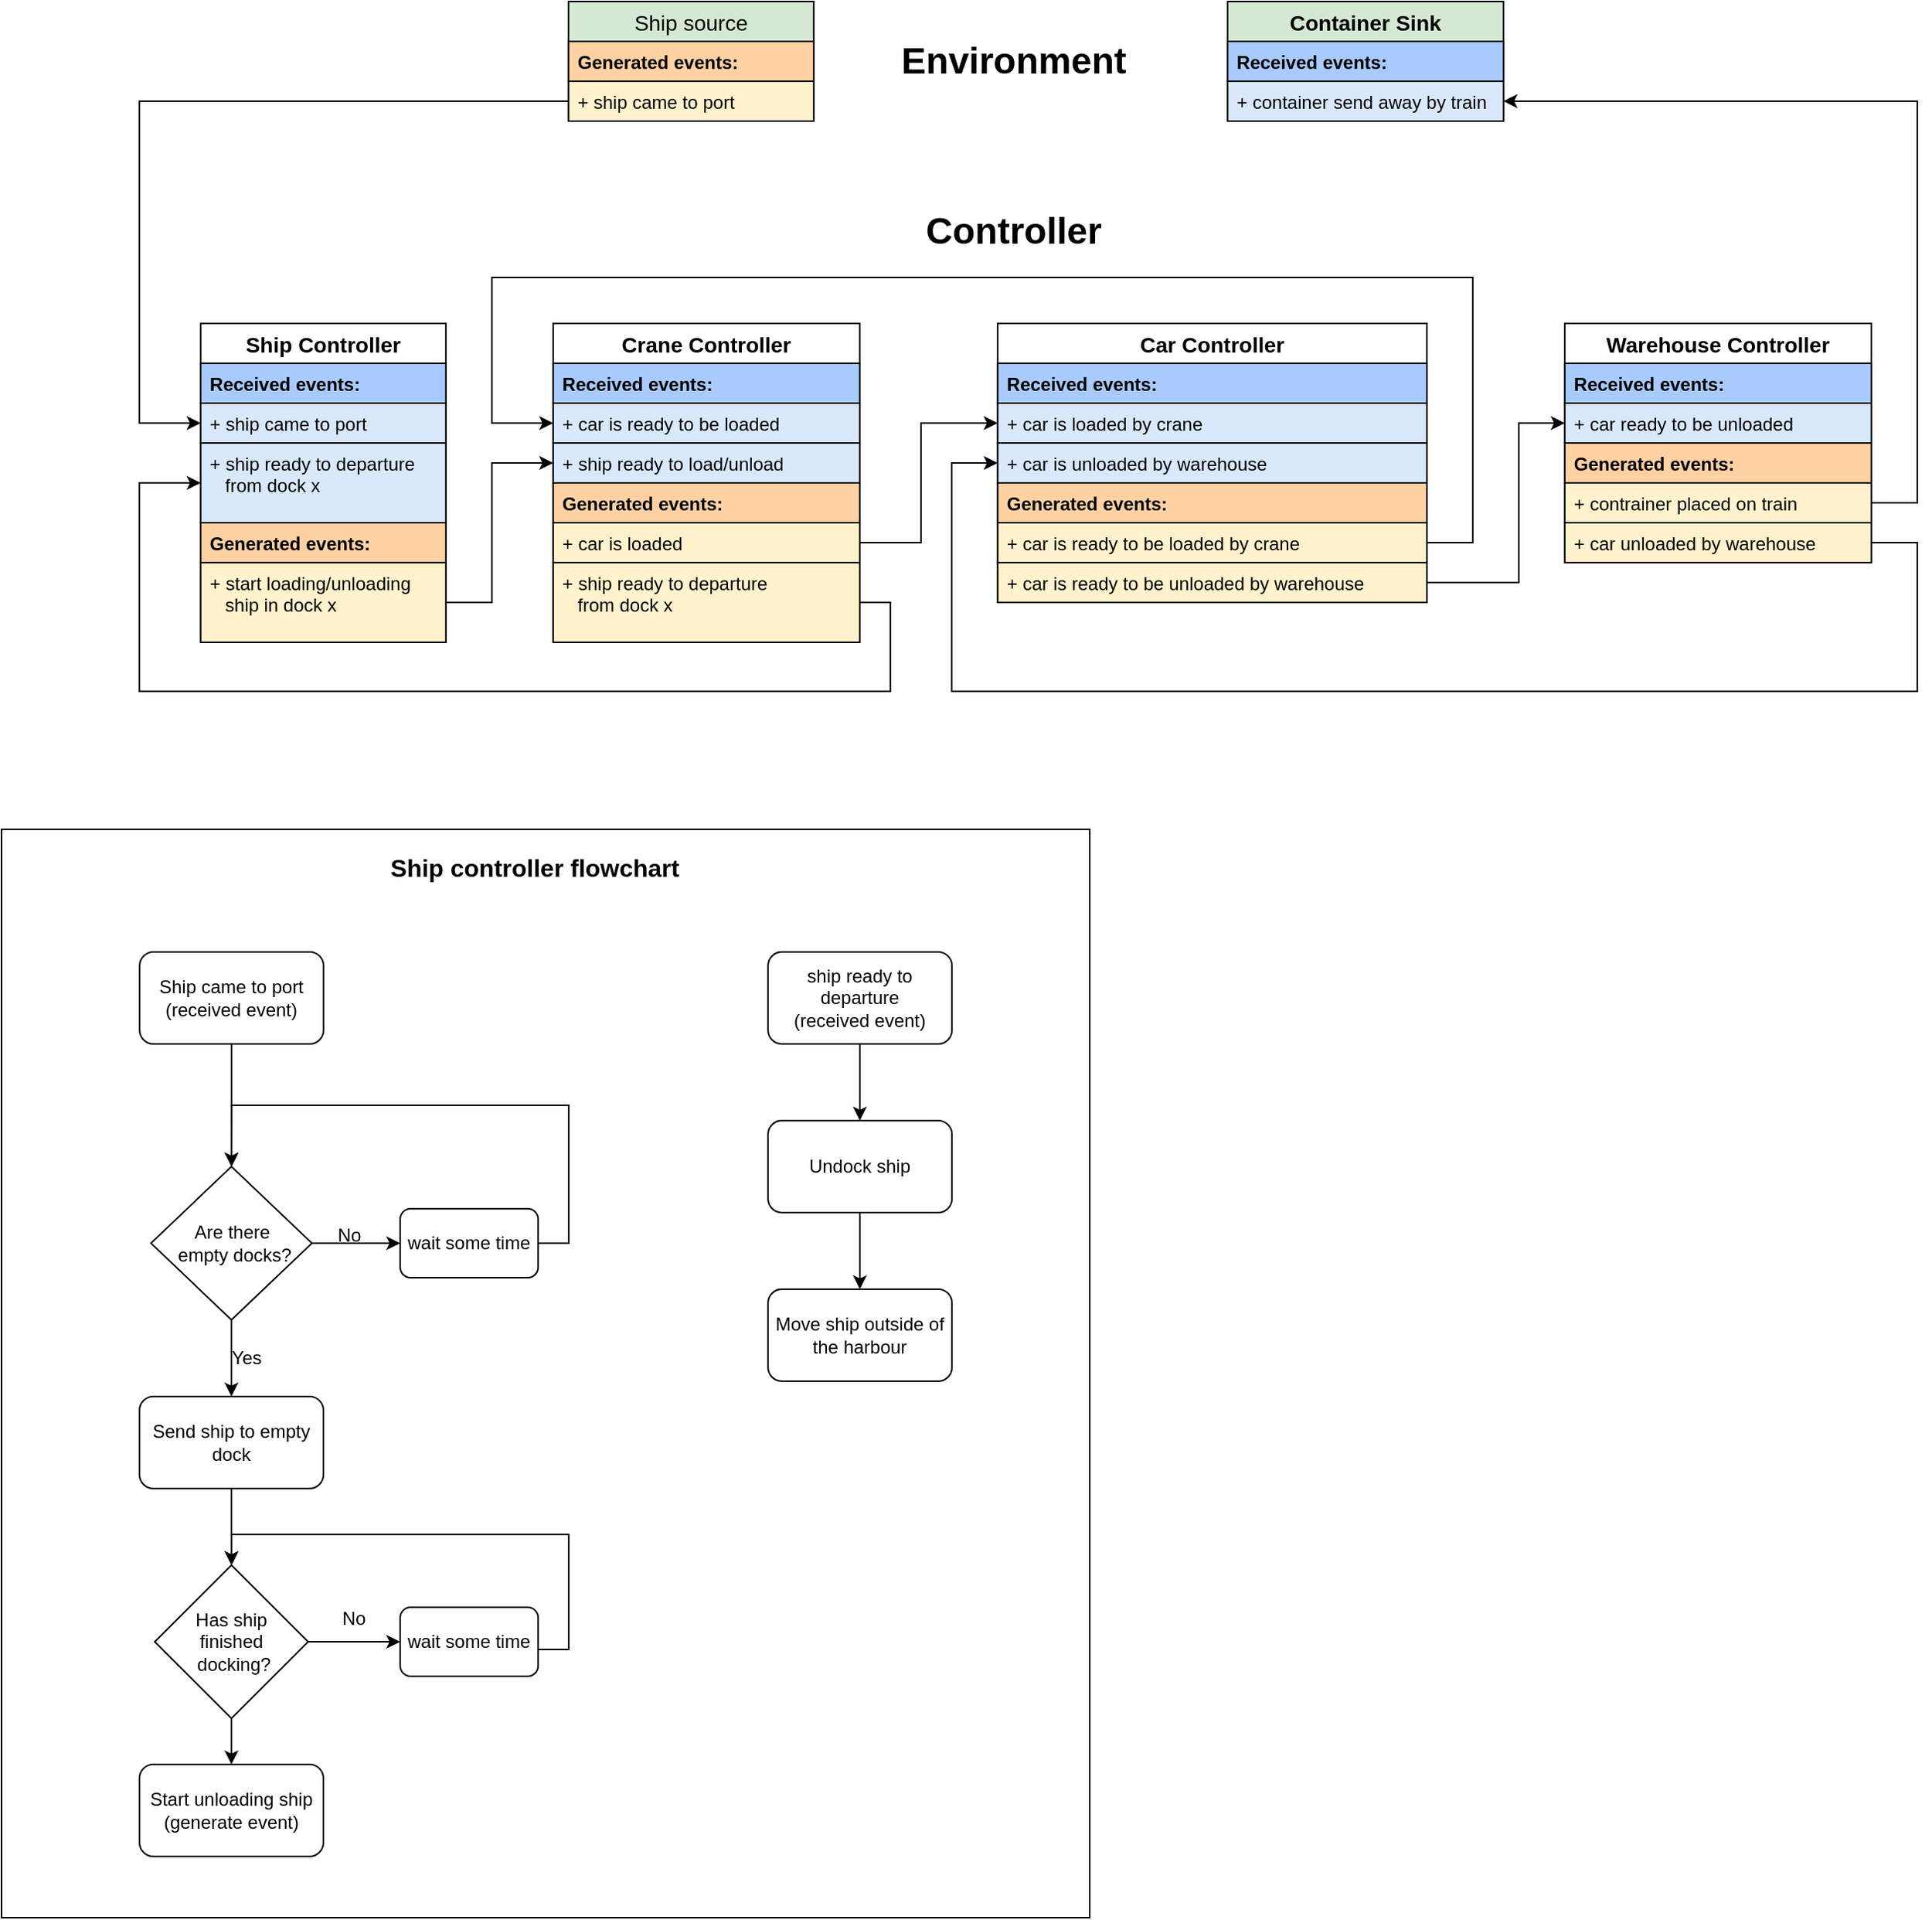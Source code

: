 <mxfile version="16.1.2" type="device" pages="3"><diagram id="0L0jh1a9rEEmlckZHjS9" name="Event signals"><mxGraphModel dx="1102" dy="865" grid="1" gridSize="10" guides="1" tooltips="1" connect="1" arrows="1" fold="1" page="1" pageScale="1" pageWidth="827" pageHeight="1169" math="0" shadow="0"><root><mxCell id="0"/><mxCell id="1" parent="0"/><mxCell id="Cb_uPX-rAHGO11qX08dp-21" value="Ship Controller" style="swimlane;fontStyle=1;childLayout=stackLayout;horizontal=1;startSize=26;fillColor=none;horizontalStack=0;resizeParent=1;resizeParentMax=0;resizeLast=0;collapsible=1;marginBottom=0;fontSize=14;" parent="1" vertex="1"><mxGeometry x="239.91" y="300" width="160" height="208" as="geometry"/></mxCell><mxCell id="Cb_uPX-rAHGO11qX08dp-22" value="Received events:" style="text;strokeColor=#000000;fillColor=#A9CAFC;align=left;verticalAlign=top;spacingLeft=4;spacingRight=4;overflow=hidden;rotatable=0;points=[[0,0.5],[1,0.5]];portConstraint=eastwest;fontStyle=1" parent="Cb_uPX-rAHGO11qX08dp-21" vertex="1"><mxGeometry y="26" width="160" height="26" as="geometry"/></mxCell><mxCell id="Cb_uPX-rAHGO11qX08dp-23" value="+ ship came to port" style="text;fillColor=#dae8fc;align=left;verticalAlign=top;spacingLeft=4;spacingRight=4;overflow=hidden;rotatable=0;points=[[0,0.5],[1,0.5]];portConstraint=eastwest;strokeColor=#000000;" parent="Cb_uPX-rAHGO11qX08dp-21" vertex="1"><mxGeometry y="52" width="160" height="26" as="geometry"/></mxCell><mxCell id="Cb_uPX-rAHGO11qX08dp-24" value="+ ship ready to departure&#10;   from dock x" style="text;fillColor=#dae8fc;align=left;verticalAlign=top;spacingLeft=4;spacingRight=4;overflow=hidden;rotatable=0;points=[[0,0.5],[1,0.5]];portConstraint=eastwest;strokeColor=#000000;" parent="Cb_uPX-rAHGO11qX08dp-21" vertex="1"><mxGeometry y="78" width="160" height="52" as="geometry"/></mxCell><mxCell id="Cb_uPX-rAHGO11qX08dp-25" value="Generated events:" style="text;fillColor=#FFD1A3;align=left;verticalAlign=top;spacingLeft=4;spacingRight=4;overflow=hidden;rotatable=0;points=[[0,0.5],[1,0.5]];portConstraint=eastwest;strokeColor=#000000;fontStyle=1" parent="Cb_uPX-rAHGO11qX08dp-21" vertex="1"><mxGeometry y="130" width="160" height="26" as="geometry"/></mxCell><mxCell id="Cb_uPX-rAHGO11qX08dp-26" value="+ start loading/unloading&#10;   ship in dock x" style="text;fillColor=#fff2cc;align=left;verticalAlign=top;spacingLeft=4;spacingRight=4;overflow=hidden;rotatable=0;points=[[0,0.5],[1,0.5]];portConstraint=eastwest;strokeColor=#000000;" parent="Cb_uPX-rAHGO11qX08dp-21" vertex="1"><mxGeometry y="156" width="160" height="52" as="geometry"/></mxCell><mxCell id="Cb_uPX-rAHGO11qX08dp-27" value="Crane Controller" style="swimlane;fontStyle=1;childLayout=stackLayout;horizontal=1;startSize=26;fillColor=none;horizontalStack=0;resizeParent=1;resizeParentMax=0;resizeLast=0;collapsible=1;marginBottom=0;fontSize=14;" parent="1" vertex="1"><mxGeometry x="469.91" y="300" width="200" height="208" as="geometry"/></mxCell><mxCell id="Cb_uPX-rAHGO11qX08dp-28" value="Received events:" style="text;fillColor=#A9CAFC;align=left;verticalAlign=top;spacingLeft=4;spacingRight=4;overflow=hidden;rotatable=0;points=[[0,0.5],[1,0.5]];portConstraint=eastwest;strokeColor=#000000;fontStyle=1" parent="Cb_uPX-rAHGO11qX08dp-27" vertex="1"><mxGeometry y="26" width="200" height="26" as="geometry"/></mxCell><mxCell id="Cb_uPX-rAHGO11qX08dp-29" value="+ car is ready to be loaded" style="text;fillColor=#dae8fc;align=left;verticalAlign=top;spacingLeft=4;spacingRight=4;overflow=hidden;rotatable=0;points=[[0,0.5],[1,0.5]];portConstraint=eastwest;strokeColor=#000000;" parent="Cb_uPX-rAHGO11qX08dp-27" vertex="1"><mxGeometry y="52" width="200" height="26" as="geometry"/></mxCell><mxCell id="Cb_uPX-rAHGO11qX08dp-30" value="+ ship ready to load/unload" style="text;fillColor=#dae8fc;align=left;verticalAlign=top;spacingLeft=4;spacingRight=4;overflow=hidden;rotatable=0;points=[[0,0.5],[1,0.5]];portConstraint=eastwest;strokeColor=#000000;" parent="Cb_uPX-rAHGO11qX08dp-27" vertex="1"><mxGeometry y="78" width="200" height="26" as="geometry"/></mxCell><mxCell id="Cb_uPX-rAHGO11qX08dp-31" value="Generated events:" style="text;fillColor=#FFD1A3;align=left;verticalAlign=top;spacingLeft=4;spacingRight=4;overflow=hidden;rotatable=0;points=[[0,0.5],[1,0.5]];portConstraint=eastwest;strokeColor=#000000;fontStyle=1" parent="Cb_uPX-rAHGO11qX08dp-27" vertex="1"><mxGeometry y="104" width="200" height="26" as="geometry"/></mxCell><mxCell id="Cb_uPX-rAHGO11qX08dp-32" value="+ car is loaded" style="text;strokeColor=#000000;fillColor=#fff2cc;align=left;verticalAlign=top;spacingLeft=4;spacingRight=4;overflow=hidden;rotatable=0;points=[[0,0.5],[1,0.5]];portConstraint=eastwest;" parent="Cb_uPX-rAHGO11qX08dp-27" vertex="1"><mxGeometry y="130" width="200" height="26" as="geometry"/></mxCell><mxCell id="Cb_uPX-rAHGO11qX08dp-33" value="+ ship ready to departure&#10;   from dock x" style="text;fillColor=#fff2cc;align=left;verticalAlign=top;spacingLeft=4;spacingRight=4;overflow=hidden;rotatable=0;points=[[0,0.5],[1,0.5]];portConstraint=eastwest;strokeColor=#000000;" parent="Cb_uPX-rAHGO11qX08dp-27" vertex="1"><mxGeometry y="156" width="200" height="52" as="geometry"/></mxCell><mxCell id="Cb_uPX-rAHGO11qX08dp-34" value="Car Controller" style="swimlane;fontStyle=1;childLayout=stackLayout;horizontal=1;startSize=26;fillColor=none;horizontalStack=0;resizeParent=1;resizeParentMax=0;resizeLast=0;collapsible=1;marginBottom=0;fontSize=14;" parent="1" vertex="1"><mxGeometry x="759.91" y="300" width="280" height="182" as="geometry"/></mxCell><mxCell id="Cb_uPX-rAHGO11qX08dp-35" value="Received events:" style="text;strokeColor=#000000;fillColor=#A9CAFC;align=left;verticalAlign=top;spacingLeft=4;spacingRight=4;overflow=hidden;rotatable=0;points=[[0,0.5],[1,0.5]];portConstraint=eastwest;fontStyle=1" parent="Cb_uPX-rAHGO11qX08dp-34" vertex="1"><mxGeometry y="26" width="280" height="26" as="geometry"/></mxCell><mxCell id="Cb_uPX-rAHGO11qX08dp-36" value="+ car is loaded by crane" style="text;fillColor=#dae8fc;align=left;verticalAlign=top;spacingLeft=4;spacingRight=4;overflow=hidden;rotatable=0;points=[[0,0.5],[1,0.5]];portConstraint=eastwest;strokeColor=#000000;" parent="Cb_uPX-rAHGO11qX08dp-34" vertex="1"><mxGeometry y="52" width="280" height="26" as="geometry"/></mxCell><mxCell id="Cb_uPX-rAHGO11qX08dp-37" value="+ car is unloaded by warehouse" style="text;fillColor=#dae8fc;align=left;verticalAlign=top;spacingLeft=4;spacingRight=4;overflow=hidden;rotatable=0;points=[[0,0.5],[1,0.5]];portConstraint=eastwest;strokeColor=#000000;" parent="Cb_uPX-rAHGO11qX08dp-34" vertex="1"><mxGeometry y="78" width="280" height="26" as="geometry"/></mxCell><mxCell id="Cb_uPX-rAHGO11qX08dp-38" value="Generated events:" style="text;fillColor=#FFD1A3;align=left;verticalAlign=top;spacingLeft=4;spacingRight=4;overflow=hidden;rotatable=0;points=[[0,0.5],[1,0.5]];portConstraint=eastwest;strokeColor=#000000;fontStyle=1" parent="Cb_uPX-rAHGO11qX08dp-34" vertex="1"><mxGeometry y="104" width="280" height="26" as="geometry"/></mxCell><mxCell id="Cb_uPX-rAHGO11qX08dp-39" value="+ car is ready to be loaded by crane" style="text;fillColor=#fff2cc;align=left;verticalAlign=top;spacingLeft=4;spacingRight=4;overflow=hidden;rotatable=0;points=[[0,0.5],[1,0.5]];portConstraint=eastwest;strokeColor=#000000;" parent="Cb_uPX-rAHGO11qX08dp-34" vertex="1"><mxGeometry y="130" width="280" height="26" as="geometry"/></mxCell><mxCell id="Cb_uPX-rAHGO11qX08dp-40" value="+ car is ready to be unloaded by warehouse" style="text;strokeColor=#000000;fillColor=#fff2cc;align=left;verticalAlign=top;spacingLeft=4;spacingRight=4;overflow=hidden;rotatable=0;points=[[0,0.5],[1,0.5]];portConstraint=eastwest;" parent="Cb_uPX-rAHGO11qX08dp-34" vertex="1"><mxGeometry y="156" width="280" height="26" as="geometry"/></mxCell><mxCell id="Cb_uPX-rAHGO11qX08dp-41" value="Warehouse Controller" style="swimlane;fontStyle=1;childLayout=stackLayout;horizontal=1;startSize=26;horizontalStack=0;resizeParent=1;resizeParentMax=0;resizeLast=0;collapsible=1;marginBottom=0;fontSize=14;" parent="1" vertex="1"><mxGeometry x="1129.91" y="300" width="200" height="156" as="geometry"/></mxCell><mxCell id="Cb_uPX-rAHGO11qX08dp-42" value="Received events:" style="text;fillColor=#A9CAFC;align=left;verticalAlign=top;spacingLeft=4;spacingRight=4;overflow=hidden;rotatable=0;points=[[0,0.5],[1,0.5]];portConstraint=eastwest;strokeColor=#000000;fontStyle=1" parent="Cb_uPX-rAHGO11qX08dp-41" vertex="1"><mxGeometry y="26" width="200" height="26" as="geometry"/></mxCell><mxCell id="Cb_uPX-rAHGO11qX08dp-43" value="+ car ready to be unloaded" style="text;fillColor=#dae8fc;align=left;verticalAlign=top;spacingLeft=4;spacingRight=4;overflow=hidden;rotatable=0;points=[[0,0.5],[1,0.5]];portConstraint=eastwest;strokeColor=#000000;" parent="Cb_uPX-rAHGO11qX08dp-41" vertex="1"><mxGeometry y="52" width="200" height="26" as="geometry"/></mxCell><mxCell id="Cb_uPX-rAHGO11qX08dp-44" value="Generated events:" style="text;fillColor=#FFD1A3;align=left;verticalAlign=top;spacingLeft=4;spacingRight=4;overflow=hidden;rotatable=0;points=[[0,0.5],[1,0.5]];portConstraint=eastwest;strokeColor=#000000;fontStyle=1" parent="Cb_uPX-rAHGO11qX08dp-41" vertex="1"><mxGeometry y="78" width="200" height="26" as="geometry"/></mxCell><mxCell id="Cb_uPX-rAHGO11qX08dp-45" value="+ contrainer placed on train" style="text;fillColor=#fff2cc;align=left;verticalAlign=top;spacingLeft=4;spacingRight=4;overflow=hidden;rotatable=0;points=[[0,0.5],[1,0.5]];portConstraint=eastwest;strokeColor=#000000;" parent="Cb_uPX-rAHGO11qX08dp-41" vertex="1"><mxGeometry y="104" width="200" height="26" as="geometry"/></mxCell><mxCell id="Cb_uPX-rAHGO11qX08dp-46" value="+ car unloaded by warehouse" style="text;fillColor=#fff2cc;align=left;verticalAlign=top;spacingLeft=4;spacingRight=4;overflow=hidden;rotatable=0;points=[[0,0.5],[1,0.5]];portConstraint=eastwest;strokeColor=#000000;" parent="Cb_uPX-rAHGO11qX08dp-41" vertex="1"><mxGeometry y="130" width="200" height="26" as="geometry"/></mxCell><mxCell id="Cb_uPX-rAHGO11qX08dp-47" value="Ship source" style="swimlane;fontStyle=0;childLayout=stackLayout;horizontal=1;startSize=26;horizontalStack=0;resizeParent=1;resizeParentMax=0;resizeLast=0;collapsible=1;marginBottom=0;align=center;fontSize=14;strokeColor=#000000;fillColor=#d5e8d4;" parent="1" vertex="1"><mxGeometry x="479.91" y="90" width="160" height="78" as="geometry"/></mxCell><mxCell id="Cb_uPX-rAHGO11qX08dp-48" value="Generated events:" style="text;fillColor=#FFD1A3;spacingLeft=4;spacingRight=4;overflow=hidden;rotatable=0;points=[[0,0.5],[1,0.5]];portConstraint=eastwest;fontSize=12;strokeColor=#000000;fontStyle=1" parent="Cb_uPX-rAHGO11qX08dp-47" vertex="1"><mxGeometry y="26" width="160" height="26" as="geometry"/></mxCell><mxCell id="Cb_uPX-rAHGO11qX08dp-49" value="+ ship came to port" style="text;fillColor=#fff2cc;spacingLeft=4;spacingRight=4;overflow=hidden;rotatable=0;points=[[0,0.5],[1,0.5]];portConstraint=eastwest;fontSize=12;strokeColor=#000000;" parent="Cb_uPX-rAHGO11qX08dp-47" vertex="1"><mxGeometry y="52" width="160" height="26" as="geometry"/></mxCell><mxCell id="Cb_uPX-rAHGO11qX08dp-50" value="Container Sink" style="swimlane;fontStyle=1;childLayout=stackLayout;horizontal=1;startSize=26;horizontalStack=0;resizeParent=1;resizeParentMax=0;resizeLast=0;collapsible=1;marginBottom=0;fillColor=#d5e8d4;strokeColor=#000000;fontSize=14;" parent="1" vertex="1"><mxGeometry x="909.91" y="90" width="180" height="78" as="geometry"/></mxCell><mxCell id="Cb_uPX-rAHGO11qX08dp-51" value="Received events:" style="text;fillColor=#A9CAFC;align=left;verticalAlign=top;spacingLeft=4;spacingRight=4;overflow=hidden;rotatable=0;points=[[0,0.5],[1,0.5]];portConstraint=eastwest;strokeColor=#000000;fontStyle=1" parent="Cb_uPX-rAHGO11qX08dp-50" vertex="1"><mxGeometry y="26" width="180" height="26" as="geometry"/></mxCell><mxCell id="Cb_uPX-rAHGO11qX08dp-52" value="+ container send away by train" style="text;fillColor=#dae8fc;align=left;verticalAlign=top;spacingLeft=4;spacingRight=4;overflow=hidden;rotatable=0;points=[[0,0.5],[1,0.5]];portConstraint=eastwest;strokeColor=#000000;" parent="Cb_uPX-rAHGO11qX08dp-50" vertex="1"><mxGeometry y="52" width="180" height="26" as="geometry"/></mxCell><mxCell id="Cb_uPX-rAHGO11qX08dp-53" value="" style="edgeStyle=segmentEdgeStyle;endArrow=classic;html=1;rounded=0;entryX=0;entryY=0.5;entryDx=0;entryDy=0;exitX=1;exitY=0.5;exitDx=0;exitDy=0;" parent="1" source="Cb_uPX-rAHGO11qX08dp-33" target="Cb_uPX-rAHGO11qX08dp-24" edge="1"><mxGeometry width="50" height="50" relative="1" as="geometry"><mxPoint x="579.91" y="520" as="sourcePoint"/><mxPoint x="689.91" y="470" as="targetPoint"/><Array as="points"><mxPoint x="689.91" y="482"/><mxPoint x="689.91" y="540"/><mxPoint x="199.91" y="540"/><mxPoint x="199.91" y="404"/></Array></mxGeometry></mxCell><mxCell id="Cb_uPX-rAHGO11qX08dp-54" value="" style="edgeStyle=segmentEdgeStyle;endArrow=classic;html=1;rounded=0;entryX=0;entryY=0.5;entryDx=0;entryDy=0;exitX=1;exitY=0.5;exitDx=0;exitDy=0;" parent="1" source="Cb_uPX-rAHGO11qX08dp-26" target="Cb_uPX-rAHGO11qX08dp-30" edge="1"><mxGeometry width="50" height="50" relative="1" as="geometry"><mxPoint x="279.91" y="590" as="sourcePoint"/><mxPoint x="329.91" y="540" as="targetPoint"/><Array as="points"><mxPoint x="429.91" y="482"/><mxPoint x="429.91" y="391"/></Array></mxGeometry></mxCell><mxCell id="Cb_uPX-rAHGO11qX08dp-55" value="" style="edgeStyle=segmentEdgeStyle;endArrow=classic;html=1;rounded=0;entryX=0;entryY=0.5;entryDx=0;entryDy=0;exitX=1;exitY=0.5;exitDx=0;exitDy=0;" parent="1" source="Cb_uPX-rAHGO11qX08dp-32" target="Cb_uPX-rAHGO11qX08dp-36" edge="1"><mxGeometry width="50" height="50" relative="1" as="geometry"><mxPoint x="699.91" y="672" as="sourcePoint"/><mxPoint x="579.91" y="620" as="targetPoint"/><Array as="points"><mxPoint x="709.91" y="443"/><mxPoint x="709.91" y="365"/></Array></mxGeometry></mxCell><mxCell id="Cb_uPX-rAHGO11qX08dp-56" value="" style="edgeStyle=segmentEdgeStyle;endArrow=classic;html=1;rounded=0;entryX=0;entryY=0.5;entryDx=0;entryDy=0;exitX=1;exitY=0.5;exitDx=0;exitDy=0;" parent="1" source="Cb_uPX-rAHGO11qX08dp-46" target="Cb_uPX-rAHGO11qX08dp-37" edge="1"><mxGeometry width="50" height="50" relative="1" as="geometry"><mxPoint x="1329.91" y="572" as="sourcePoint"/><mxPoint x="1209.91" y="520" as="targetPoint"/><Array as="points"><mxPoint x="1359.91" y="443"/><mxPoint x="1359.91" y="540"/><mxPoint x="729.91" y="540"/><mxPoint x="729.91" y="391"/></Array></mxGeometry></mxCell><mxCell id="Cb_uPX-rAHGO11qX08dp-57" value="" style="edgeStyle=segmentEdgeStyle;endArrow=classic;html=1;rounded=0;entryX=0;entryY=0.5;entryDx=0;entryDy=0;exitX=1;exitY=0.5;exitDx=0;exitDy=0;" parent="1" source="Cb_uPX-rAHGO11qX08dp-39" target="Cb_uPX-rAHGO11qX08dp-29" edge="1"><mxGeometry width="50" height="50" relative="1" as="geometry"><mxPoint x="979.91" y="242" as="sourcePoint"/><mxPoint x="859.91" y="190" as="targetPoint"/><Array as="points"><mxPoint x="1069.91" y="443"/><mxPoint x="1069.91" y="270"/><mxPoint x="429.91" y="270"/><mxPoint x="429.91" y="365"/></Array></mxGeometry></mxCell><mxCell id="Cb_uPX-rAHGO11qX08dp-58" value="" style="edgeStyle=segmentEdgeStyle;endArrow=classic;html=1;rounded=0;entryX=0;entryY=0.5;entryDx=0;entryDy=0;exitX=1;exitY=0.5;exitDx=0;exitDy=0;" parent="1" source="Cb_uPX-rAHGO11qX08dp-40" target="Cb_uPX-rAHGO11qX08dp-43" edge="1"><mxGeometry width="50" height="50" relative="1" as="geometry"><mxPoint x="1099.91" y="652" as="sourcePoint"/><mxPoint x="979.91" y="600" as="targetPoint"/><Array as="points"><mxPoint x="1099.91" y="469"/><mxPoint x="1099.91" y="365"/></Array></mxGeometry></mxCell><mxCell id="Cb_uPX-rAHGO11qX08dp-59" value="" style="edgeStyle=segmentEdgeStyle;endArrow=classic;html=1;rounded=0;entryX=0;entryY=0.5;entryDx=0;entryDy=0;exitX=0;exitY=0.5;exitDx=0;exitDy=0;" parent="1" source="Cb_uPX-rAHGO11qX08dp-49" target="Cb_uPX-rAHGO11qX08dp-23" edge="1"><mxGeometry width="50" height="50" relative="1" as="geometry"><mxPoint x="409.91" y="212" as="sourcePoint"/><mxPoint x="289.91" y="160" as="targetPoint"/><Array as="points"><mxPoint x="199.91" y="155"/><mxPoint x="199.91" y="365"/></Array></mxGeometry></mxCell><mxCell id="Cb_uPX-rAHGO11qX08dp-60" value="" style="edgeStyle=segmentEdgeStyle;endArrow=classic;html=1;rounded=0;entryX=1;entryY=0.5;entryDx=0;entryDy=0;exitX=1;exitY=0.5;exitDx=0;exitDy=0;" parent="1" source="Cb_uPX-rAHGO11qX08dp-45" target="Cb_uPX-rAHGO11qX08dp-52" edge="1"><mxGeometry width="50" height="50" relative="1" as="geometry"><mxPoint x="1359.91" y="420" as="sourcePoint"/><mxPoint x="1149.91" y="170" as="targetPoint"/><Array as="points"><mxPoint x="1359.91" y="417"/><mxPoint x="1359.91" y="155"/></Array></mxGeometry></mxCell><mxCell id="Cb_uPX-rAHGO11qX08dp-61" value="Environment" style="text;strokeColor=none;fillColor=none;html=1;fontSize=24;fontStyle=1;verticalAlign=middle;align=center;rounded=0;glass=0;" parent="1" vertex="1"><mxGeometry x="719.91" y="109" width="100" height="40" as="geometry"/></mxCell><mxCell id="Cb_uPX-rAHGO11qX08dp-62" value="Controller" style="text;strokeColor=none;fillColor=none;html=1;fontSize=24;fontStyle=1;verticalAlign=middle;align=center;rounded=0;glass=0;" parent="1" vertex="1"><mxGeometry x="719.91" y="220" width="100" height="40" as="geometry"/></mxCell><mxCell id="ApdtnF0-T9p9S6yhgES2-5" value="" style="edgeStyle=orthogonalEdgeStyle;rounded=0;orthogonalLoop=1;jettySize=auto;html=1;" parent="1" source="ApdtnF0-T9p9S6yhgES2-1" edge="1"><mxGeometry relative="1" as="geometry"><mxPoint x="260.1" y="850" as="targetPoint"/></mxGeometry></mxCell><mxCell id="ApdtnF0-T9p9S6yhgES2-1" value="Ship came to port&lt;br&gt;(received event)" style="rounded=1;whiteSpace=wrap;html=1;" parent="1" vertex="1"><mxGeometry x="200.1" y="710" width="120" height="60" as="geometry"/></mxCell><mxCell id="ApdtnF0-T9p9S6yhgES2-17" value="" style="edgeStyle=elbowEdgeStyle;rounded=0;orthogonalLoop=1;jettySize=auto;html=1;" parent="1" source="ApdtnF0-T9p9S6yhgES2-6" target="ApdtnF0-T9p9S6yhgES2-16" edge="1"><mxGeometry relative="1" as="geometry"/></mxCell><mxCell id="ApdtnF0-T9p9S6yhgES2-6" value="Are there&lt;br&gt;&amp;nbsp;empty docks?" style="rhombus;whiteSpace=wrap;html=1;" parent="1" vertex="1"><mxGeometry x="207.5" y="850" width="105" height="100" as="geometry"/></mxCell><mxCell id="ApdtnF0-T9p9S6yhgES2-7" value="" style="endArrow=classic;html=1;rounded=0;exitX=1;exitY=0.5;exitDx=0;exitDy=0;entryX=0;entryY=0.5;entryDx=0;entryDy=0;" parent="1" source="ApdtnF0-T9p9S6yhgES2-6" target="ApdtnF0-T9p9S6yhgES2-10" edge="1"><mxGeometry width="50" height="50" relative="1" as="geometry"><mxPoint x="320.1" y="930" as="sourcePoint"/><mxPoint x="370.1" y="905" as="targetPoint"/></mxGeometry></mxCell><mxCell id="ApdtnF0-T9p9S6yhgES2-9" value="No" style="text;html=1;strokeColor=none;fillColor=none;align=center;verticalAlign=middle;whiteSpace=wrap;rounded=0;" parent="1" vertex="1"><mxGeometry x="327.1" y="880" width="20" height="30" as="geometry"/></mxCell><mxCell id="ApdtnF0-T9p9S6yhgES2-10" value="wait some time" style="rounded=1;whiteSpace=wrap;html=1;" parent="1" vertex="1"><mxGeometry x="370.1" y="877.5" width="90" height="45" as="geometry"/></mxCell><mxCell id="ApdtnF0-T9p9S6yhgES2-15" value="" style="endArrow=classic;html=1;rounded=0;exitX=1;exitY=0.5;exitDx=0;exitDy=0;entryX=0.5;entryY=0;entryDx=0;entryDy=0;" parent="1" source="ApdtnF0-T9p9S6yhgES2-10" target="ApdtnF0-T9p9S6yhgES2-6" edge="1"><mxGeometry width="50" height="50" relative="1" as="geometry"><mxPoint x="270.1" y="960" as="sourcePoint"/><mxPoint x="270.1" y="810" as="targetPoint"/><Array as="points"><mxPoint x="480.1" y="900"/><mxPoint x="480.1" y="810"/><mxPoint x="260.1" y="810"/></Array></mxGeometry></mxCell><mxCell id="ApdtnF0-T9p9S6yhgES2-20" value="" style="edgeStyle=elbowEdgeStyle;rounded=0;orthogonalLoop=1;jettySize=auto;html=1;" parent="1" source="ApdtnF0-T9p9S6yhgES2-16" target="ApdtnF0-T9p9S6yhgES2-19" edge="1"><mxGeometry relative="1" as="geometry"/></mxCell><mxCell id="ApdtnF0-T9p9S6yhgES2-16" value="Send ship to empty dock" style="rounded=1;whiteSpace=wrap;html=1;" parent="1" vertex="1"><mxGeometry x="200.01" y="1000" width="120" height="60" as="geometry"/></mxCell><mxCell id="ApdtnF0-T9p9S6yhgES2-18" value="Yes" style="text;html=1;strokeColor=none;fillColor=none;align=center;verticalAlign=middle;whiteSpace=wrap;rounded=0;" parent="1" vertex="1"><mxGeometry x="260.1" y="960" width="20" height="30" as="geometry"/></mxCell><mxCell id="ApdtnF0-T9p9S6yhgES2-22" value="" style="edgeStyle=elbowEdgeStyle;rounded=0;orthogonalLoop=1;jettySize=auto;html=1;" parent="1" source="ApdtnF0-T9p9S6yhgES2-19" edge="1"><mxGeometry relative="1" as="geometry"><mxPoint x="370.1" y="1160" as="targetPoint"/></mxGeometry></mxCell><mxCell id="ApdtnF0-T9p9S6yhgES2-28" value="" style="edgeStyle=elbowEdgeStyle;rounded=0;orthogonalLoop=1;jettySize=auto;html=1;" parent="1" source="ApdtnF0-T9p9S6yhgES2-19" target="ApdtnF0-T9p9S6yhgES2-27" edge="1"><mxGeometry relative="1" as="geometry"/></mxCell><mxCell id="ApdtnF0-T9p9S6yhgES2-19" value="Has ship &lt;br&gt;finished&lt;br&gt;&amp;nbsp;docking?" style="rhombus;whiteSpace=wrap;html=1;" parent="1" vertex="1"><mxGeometry x="209.96" y="1110" width="100.09" height="100" as="geometry"/></mxCell><mxCell id="ApdtnF0-T9p9S6yhgES2-23" value="wait some time" style="rounded=1;whiteSpace=wrap;html=1;" parent="1" vertex="1"><mxGeometry x="370.1" y="1137.5" width="90" height="45" as="geometry"/></mxCell><mxCell id="ApdtnF0-T9p9S6yhgES2-24" value="" style="endArrow=classic;html=1;rounded=0;exitX=1;exitY=0.5;exitDx=0;exitDy=0;entryX=0.5;entryY=0;entryDx=0;entryDy=0;" parent="1" edge="1"><mxGeometry width="50" height="50" relative="1" as="geometry"><mxPoint x="460.1" y="1165" as="sourcePoint"/><mxPoint x="260.1" y="1110" as="targetPoint"/><Array as="points"><mxPoint x="480.1" y="1165"/><mxPoint x="480.1" y="1090"/><mxPoint x="260.1" y="1090"/></Array></mxGeometry></mxCell><mxCell id="ApdtnF0-T9p9S6yhgES2-25" value="No" style="text;html=1;strokeColor=none;fillColor=none;align=center;verticalAlign=middle;whiteSpace=wrap;rounded=0;" parent="1" vertex="1"><mxGeometry x="330.1" y="1130" width="20" height="30" as="geometry"/></mxCell><mxCell id="ApdtnF0-T9p9S6yhgES2-27" value="Start unloading ship&lt;br&gt;(generate event)" style="rounded=1;whiteSpace=wrap;html=1;" parent="1" vertex="1"><mxGeometry x="200.005" y="1240" width="120" height="60" as="geometry"/></mxCell><mxCell id="ApdtnF0-T9p9S6yhgES2-31" value="" style="edgeStyle=elbowEdgeStyle;rounded=0;orthogonalLoop=1;jettySize=auto;html=1;" parent="1" source="ApdtnF0-T9p9S6yhgES2-29" target="ApdtnF0-T9p9S6yhgES2-30" edge="1"><mxGeometry relative="1" as="geometry"/></mxCell><mxCell id="ApdtnF0-T9p9S6yhgES2-29" value="ship ready to departure&lt;br&gt;(received event)" style="rounded=1;whiteSpace=wrap;html=1;" parent="1" vertex="1"><mxGeometry x="610.1" y="710" width="120" height="60" as="geometry"/></mxCell><mxCell id="ApdtnF0-T9p9S6yhgES2-33" value="" style="edgeStyle=elbowEdgeStyle;rounded=0;orthogonalLoop=1;jettySize=auto;html=1;" parent="1" source="ApdtnF0-T9p9S6yhgES2-30" target="ApdtnF0-T9p9S6yhgES2-32" edge="1"><mxGeometry relative="1" as="geometry"/></mxCell><mxCell id="ApdtnF0-T9p9S6yhgES2-30" value="Undock ship" style="whiteSpace=wrap;html=1;rounded=1;" parent="1" vertex="1"><mxGeometry x="610.1" y="820" width="120" height="60" as="geometry"/></mxCell><mxCell id="ApdtnF0-T9p9S6yhgES2-32" value="Move ship outside of the harbour" style="whiteSpace=wrap;html=1;rounded=1;" parent="1" vertex="1"><mxGeometry x="610.1" y="930" width="120" height="60" as="geometry"/></mxCell><mxCell id="HfGm_sTeNS1uPd0_OQy3-1" value="" style="rounded=0;whiteSpace=wrap;html=1;fillColor=none;" vertex="1" parent="1"><mxGeometry x="110" y="630" width="710" height="710" as="geometry"/></mxCell><mxCell id="HfGm_sTeNS1uPd0_OQy3-2" value="&lt;font style=&quot;font-size: 16px&quot;&gt;&lt;b&gt;Ship controller flowchart&lt;/b&gt;&lt;/font&gt;" style="text;html=1;strokeColor=none;fillColor=none;align=center;verticalAlign=middle;whiteSpace=wrap;rounded=0;" vertex="1" parent="1"><mxGeometry x="312.5" y="640" width="290" height="30" as="geometry"/></mxCell></root></mxGraphModel></diagram><diagram id="JZVH1_r9Dcyo48vRXp-g" name="Warehouse controller - cart ready signal"><mxGraphModel dx="868" dy="468" grid="1" gridSize="10" guides="1" tooltips="1" connect="1" arrows="1" fold="1" page="1" pageScale="1" pageWidth="827" pageHeight="1169" math="0" shadow="0">&#xa;      <root>&#xa;        <mxCell id="3QI1EaFSiI7RvL4xLkX7-0"/>&#xa;        <mxCell id="3QI1EaFSiI7RvL4xLkX7-1" parent="3QI1EaFSiI7RvL4xLkX7-0"/>&#xa;        <mxCell id="eZihaTf9vHX26AUCwYGP-0" value="" style="rounded=0;html=1;jettySize=auto;orthogonalLoop=1;fontSize=11;endArrow=block;endFill=0;endSize=8;strokeWidth=1;shadow=0;labelBackgroundColor=none;edgeStyle=orthogonalEdgeStyle;" edge="1" parent="3QI1EaFSiI7RvL4xLkX7-1" source="eZihaTf9vHX26AUCwYGP-1" target="eZihaTf9vHX26AUCwYGP-4">&#xa;          <mxGeometry relative="1" as="geometry"/>&#xa;        </mxCell>&#xa;        <mxCell id="eZihaTf9vHX26AUCwYGP-1" value="Cart came to the warehouse (recieve event)" style="rounded=1;whiteSpace=wrap;html=1;fontSize=12;glass=0;strokeWidth=1;shadow=0;" vertex="1" parent="3QI1EaFSiI7RvL4xLkX7-1">&#xa;          <mxGeometry x="160" y="80" width="120" height="40" as="geometry"/>&#xa;        </mxCell>&#xa;        <mxCell id="eZihaTf9vHX26AUCwYGP-2" value="Yes" style="rounded=0;html=1;jettySize=auto;orthogonalLoop=1;fontSize=11;endArrow=block;endFill=0;endSize=8;strokeWidth=1;shadow=0;labelBackgroundColor=none;edgeStyle=orthogonalEdgeStyle;" edge="1" parent="3QI1EaFSiI7RvL4xLkX7-1" source="eZihaTf9vHX26AUCwYGP-4">&#xa;          <mxGeometry y="20" relative="1" as="geometry">&#xa;            <mxPoint as="offset"/>&#xa;            <mxPoint x="220" y="290" as="targetPoint"/>&#xa;          </mxGeometry>&#xa;        </mxCell>&#xa;        <mxCell id="eZihaTf9vHX26AUCwYGP-3" value="No" style="edgeStyle=orthogonalEdgeStyle;rounded=0;html=1;jettySize=auto;orthogonalLoop=1;fontSize=11;endArrow=block;endFill=0;endSize=8;strokeWidth=1;shadow=0;labelBackgroundColor=none;" edge="1" parent="3QI1EaFSiI7RvL4xLkX7-1" source="eZihaTf9vHX26AUCwYGP-4" target="eZihaTf9vHX26AUCwYGP-5">&#xa;          <mxGeometry y="10" relative="1" as="geometry">&#xa;            <mxPoint as="offset"/>&#xa;          </mxGeometry>&#xa;        </mxCell>&#xa;        <mxCell id="eZihaTf9vHX26AUCwYGP-4" value="Is the cart full?" style="rhombus;whiteSpace=wrap;html=1;shadow=0;fontFamily=Helvetica;fontSize=12;align=center;strokeWidth=1;spacing=6;spacingTop=-4;" vertex="1" parent="3QI1EaFSiI7RvL4xLkX7-1">&#xa;          <mxGeometry x="170" y="170" width="100" height="80" as="geometry"/>&#xa;        </mxCell>&#xa;        <mxCell id="eZihaTf9vHX26AUCwYGP-5" value="Release cart (create event )" style="rounded=1;whiteSpace=wrap;html=1;fontSize=12;glass=0;strokeWidth=1;shadow=0;" vertex="1" parent="3QI1EaFSiI7RvL4xLkX7-1">&#xa;          <mxGeometry x="320" y="190" width="120" height="40" as="geometry"/>&#xa;        </mxCell>&#xa;        <mxCell id="eZihaTf9vHX26AUCwYGP-6" value="&lt;div&gt;Take one of the boxes&lt;/div&gt;" style="rounded=1;whiteSpace=wrap;html=1;fontSize=12;glass=0;strokeWidth=1;shadow=0;" vertex="1" parent="3QI1EaFSiI7RvL4xLkX7-1">&#xa;          <mxGeometry x="160" y="290" width="120" height="40" as="geometry"/>&#xa;        </mxCell>&#xa;        <mxCell id="eZihaTf9vHX26AUCwYGP-7" value="" style="rounded=0;html=1;jettySize=auto;orthogonalLoop=1;fontSize=11;endArrow=block;endFill=0;endSize=8;strokeWidth=1;shadow=0;labelBackgroundColor=none;edgeStyle=orthogonalEdgeStyle;exitX=0.5;exitY=1;exitDx=0;exitDy=0;entryX=0.5;entryY=0;entryDx=0;entryDy=0;" edge="1" parent="3QI1EaFSiI7RvL4xLkX7-1" source="eZihaTf9vHX26AUCwYGP-6">&#xa;          <mxGeometry relative="1" as="geometry">&#xa;            <mxPoint x="320" y="400" as="sourcePoint"/>&#xa;            <mxPoint x="220" y="370" as="targetPoint"/>&#xa;          </mxGeometry>&#xa;        </mxCell>&#xa;        <mxCell id="eZihaTf9vHX26AUCwYGP-8" value="No" style="rounded=0;html=1;jettySize=auto;orthogonalLoop=1;fontSize=11;endArrow=block;endFill=0;endSize=8;strokeWidth=1;shadow=0;labelBackgroundColor=none;edgeStyle=orthogonalEdgeStyle;" edge="1" parent="3QI1EaFSiI7RvL4xLkX7-1" source="eZihaTf9vHX26AUCwYGP-10">&#xa;          <mxGeometry y="20" relative="1" as="geometry">&#xa;            <mxPoint as="offset"/>&#xa;            <mxPoint x="220" y="490" as="targetPoint"/>&#xa;          </mxGeometry>&#xa;        </mxCell>&#xa;        <mxCell id="eZihaTf9vHX26AUCwYGP-9" value="Yes" style="edgeStyle=orthogonalEdgeStyle;rounded=0;html=1;jettySize=auto;orthogonalLoop=1;fontSize=11;endArrow=block;endFill=0;endSize=8;strokeWidth=1;shadow=0;labelBackgroundColor=none;" edge="1" parent="3QI1EaFSiI7RvL4xLkX7-1" source="eZihaTf9vHX26AUCwYGP-10" target="eZihaTf9vHX26AUCwYGP-11">&#xa;          <mxGeometry y="10" relative="1" as="geometry">&#xa;            <mxPoint as="offset"/>&#xa;          </mxGeometry>&#xa;        </mxCell>&#xa;        <mxCell id="eZihaTf9vHX26AUCwYGP-10" value="Is the box red?" style="rhombus;whiteSpace=wrap;html=1;shadow=0;fontFamily=Helvetica;fontSize=12;align=center;strokeWidth=1;spacing=6;spacingTop=-4;" vertex="1" parent="3QI1EaFSiI7RvL4xLkX7-1">&#xa;          <mxGeometry x="170" y="370" width="100" height="80" as="geometry"/>&#xa;        </mxCell>&#xa;        <mxCell id="eZihaTf9vHX26AUCwYGP-11" value="Place the box on the red stack" style="rounded=1;whiteSpace=wrap;html=1;fontSize=12;glass=0;strokeWidth=1;shadow=0;" vertex="1" parent="3QI1EaFSiI7RvL4xLkX7-1">&#xa;          <mxGeometry x="320" y="390" width="120" height="40" as="geometry"/>&#xa;        </mxCell>&#xa;        <mxCell id="eZihaTf9vHX26AUCwYGP-12" value="No" style="rounded=0;html=1;jettySize=auto;orthogonalLoop=1;fontSize=11;endArrow=block;endFill=0;endSize=8;strokeWidth=1;shadow=0;labelBackgroundColor=none;edgeStyle=orthogonalEdgeStyle;" edge="1" parent="3QI1EaFSiI7RvL4xLkX7-1" source="eZihaTf9vHX26AUCwYGP-14">&#xa;          <mxGeometry y="20" relative="1" as="geometry">&#xa;            <mxPoint as="offset"/>&#xa;            <mxPoint x="220" y="610" as="targetPoint"/>&#xa;          </mxGeometry>&#xa;        </mxCell>&#xa;        <mxCell id="eZihaTf9vHX26AUCwYGP-13" value="Yes" style="edgeStyle=orthogonalEdgeStyle;rounded=0;html=1;jettySize=auto;orthogonalLoop=1;fontSize=11;endArrow=block;endFill=0;endSize=8;strokeWidth=1;shadow=0;labelBackgroundColor=none;" edge="1" parent="3QI1EaFSiI7RvL4xLkX7-1" source="eZihaTf9vHX26AUCwYGP-14" target="eZihaTf9vHX26AUCwYGP-15">&#xa;          <mxGeometry y="10" relative="1" as="geometry">&#xa;            <mxPoint as="offset"/>&#xa;          </mxGeometry>&#xa;        </mxCell>&#xa;        <mxCell id="eZihaTf9vHX26AUCwYGP-14" value="Is the box blue?" style="rhombus;whiteSpace=wrap;html=1;shadow=0;fontFamily=Helvetica;fontSize=12;align=center;strokeWidth=1;spacing=6;spacingTop=-4;" vertex="1" parent="3QI1EaFSiI7RvL4xLkX7-1">&#xa;          <mxGeometry x="170" y="490" width="100" height="80" as="geometry"/>&#xa;        </mxCell>&#xa;        <mxCell id="eZihaTf9vHX26AUCwYGP-15" value="Place the box on the blue stack" style="rounded=1;whiteSpace=wrap;html=1;fontSize=12;glass=0;strokeWidth=1;shadow=0;" vertex="1" parent="3QI1EaFSiI7RvL4xLkX7-1">&#xa;          <mxGeometry x="320" y="510" width="120" height="40" as="geometry"/>&#xa;        </mxCell>&#xa;        <mxCell id="eZihaTf9vHX26AUCwYGP-16" value="No" style="rounded=0;html=1;jettySize=auto;orthogonalLoop=1;fontSize=11;endArrow=block;endFill=0;endSize=8;strokeWidth=1;shadow=0;labelBackgroundColor=none;edgeStyle=orthogonalEdgeStyle;" edge="1" parent="3QI1EaFSiI7RvL4xLkX7-1" source="eZihaTf9vHX26AUCwYGP-18">&#xa;          <mxGeometry y="20" relative="1" as="geometry">&#xa;            <mxPoint as="offset"/>&#xa;            <mxPoint x="220" y="730" as="targetPoint"/>&#xa;          </mxGeometry>&#xa;        </mxCell>&#xa;        <mxCell id="eZihaTf9vHX26AUCwYGP-17" value="Yes" style="edgeStyle=orthogonalEdgeStyle;rounded=0;html=1;jettySize=auto;orthogonalLoop=1;fontSize=11;endArrow=block;endFill=0;endSize=8;strokeWidth=1;shadow=0;labelBackgroundColor=none;" edge="1" parent="3QI1EaFSiI7RvL4xLkX7-1" source="eZihaTf9vHX26AUCwYGP-18" target="eZihaTf9vHX26AUCwYGP-19">&#xa;          <mxGeometry y="10" relative="1" as="geometry">&#xa;            <mxPoint as="offset"/>&#xa;          </mxGeometry>&#xa;        </mxCell>&#xa;        <mxCell id="eZihaTf9vHX26AUCwYGP-18" value="Is the box green?" style="rhombus;whiteSpace=wrap;html=1;shadow=0;fontFamily=Helvetica;fontSize=12;align=center;strokeWidth=1;spacing=6;spacingTop=-4;" vertex="1" parent="3QI1EaFSiI7RvL4xLkX7-1">&#xa;          <mxGeometry x="170" y="610" width="100" height="80" as="geometry"/>&#xa;        </mxCell>&#xa;        <mxCell id="eZihaTf9vHX26AUCwYGP-19" value="Place the box on the green stack" style="rounded=1;whiteSpace=wrap;html=1;fontSize=12;glass=0;strokeWidth=1;shadow=0;" vertex="1" parent="3QI1EaFSiI7RvL4xLkX7-1">&#xa;          <mxGeometry x="320" y="630" width="120" height="40" as="geometry"/>&#xa;        </mxCell>&#xa;        <mxCell id="eZihaTf9vHX26AUCwYGP-20" value="Yes" style="edgeStyle=orthogonalEdgeStyle;rounded=0;html=1;jettySize=auto;orthogonalLoop=1;fontSize=11;endArrow=block;endFill=0;endSize=8;strokeWidth=1;shadow=0;labelBackgroundColor=none;" edge="1" parent="3QI1EaFSiI7RvL4xLkX7-1" source="eZihaTf9vHX26AUCwYGP-21" target="eZihaTf9vHX26AUCwYGP-22">&#xa;          <mxGeometry y="10" relative="1" as="geometry">&#xa;            <mxPoint as="offset"/>&#xa;          </mxGeometry>&#xa;        </mxCell>&#xa;        <mxCell id="eZihaTf9vHX26AUCwYGP-21" value="Is the box yellow?" style="rhombus;whiteSpace=wrap;html=1;shadow=0;fontFamily=Helvetica;fontSize=12;align=center;strokeWidth=1;spacing=6;spacingTop=-4;" vertex="1" parent="3QI1EaFSiI7RvL4xLkX7-1">&#xa;          <mxGeometry x="170" y="730" width="100" height="80" as="geometry"/>&#xa;        </mxCell>&#xa;        <mxCell id="eZihaTf9vHX26AUCwYGP-22" value="Place the box on the yellow stack" style="rounded=1;whiteSpace=wrap;html=1;fontSize=12;glass=0;strokeWidth=1;shadow=0;" vertex="1" parent="3QI1EaFSiI7RvL4xLkX7-1">&#xa;          <mxGeometry x="320" y="750" width="120" height="40" as="geometry"/>&#xa;        </mxCell>&#xa;        <mxCell id="eZihaTf9vHX26AUCwYGP-23" value="" style="rounded=0;html=1;jettySize=auto;orthogonalLoop=1;fontSize=11;endArrow=block;endFill=0;endSize=8;strokeWidth=1;shadow=0;labelBackgroundColor=none;edgeStyle=orthogonalEdgeStyle;entryX=0;entryY=0.5;entryDx=0;entryDy=0;exitX=0.5;exitY=1;exitDx=0;exitDy=0;" edge="1" parent="3QI1EaFSiI7RvL4xLkX7-1" source="eZihaTf9vHX26AUCwYGP-22" target="eZihaTf9vHX26AUCwYGP-4">&#xa;          <mxGeometry relative="1" as="geometry">&#xa;            <mxPoint x="380" y="840" as="sourcePoint"/>&#xa;            <mxPoint x="130" y="310" as="targetPoint"/>&#xa;            <Array as="points">&#xa;              <mxPoint x="380" y="840"/>&#xa;              <mxPoint x="110" y="840"/>&#xa;              <mxPoint x="110" y="210"/>&#xa;            </Array>&#xa;          </mxGeometry>&#xa;        </mxCell>&#xa;        <mxCell id="eZihaTf9vHX26AUCwYGP-24" value="" style="rounded=0;html=1;jettySize=auto;orthogonalLoop=1;fontSize=11;endArrow=block;endFill=0;endSize=8;strokeWidth=1;shadow=0;labelBackgroundColor=none;edgeStyle=orthogonalEdgeStyle;exitX=0.5;exitY=1;exitDx=0;exitDy=0;" edge="1" parent="3QI1EaFSiI7RvL4xLkX7-1" source="eZihaTf9vHX26AUCwYGP-11">&#xa;          <mxGeometry relative="1" as="geometry">&#xa;            <mxPoint x="370" y="450" as="sourcePoint"/>&#xa;            <mxPoint x="480" y="570" as="targetPoint"/>&#xa;            <Array as="points">&#xa;              <mxPoint x="380" y="450"/>&#xa;              <mxPoint x="480" y="450"/>&#xa;            </Array>&#xa;          </mxGeometry>&#xa;        </mxCell>&#xa;        <mxCell id="eZihaTf9vHX26AUCwYGP-25" value="" style="rounded=0;html=1;jettySize=auto;orthogonalLoop=1;fontSize=11;endArrow=block;endFill=0;endSize=8;strokeWidth=1;shadow=0;labelBackgroundColor=none;edgeStyle=orthogonalEdgeStyle;exitX=0.5;exitY=1;exitDx=0;exitDy=0;" edge="1" parent="3QI1EaFSiI7RvL4xLkX7-1" source="eZihaTf9vHX26AUCwYGP-15">&#xa;          <mxGeometry relative="1" as="geometry">&#xa;            <mxPoint x="380" y="560" as="sourcePoint"/>&#xa;            <mxPoint x="480" y="690" as="targetPoint"/>&#xa;            <Array as="points">&#xa;              <mxPoint x="380" y="570"/>&#xa;              <mxPoint x="480" y="570"/>&#xa;            </Array>&#xa;          </mxGeometry>&#xa;        </mxCell>&#xa;        <mxCell id="eZihaTf9vHX26AUCwYGP-26" value="" style="rounded=0;html=1;jettySize=auto;orthogonalLoop=1;fontSize=11;endArrow=block;endFill=0;endSize=8;strokeWidth=1;shadow=0;labelBackgroundColor=none;edgeStyle=orthogonalEdgeStyle;exitX=0.5;exitY=1;exitDx=0;exitDy=0;" edge="1" parent="3QI1EaFSiI7RvL4xLkX7-1" source="eZihaTf9vHX26AUCwYGP-19">&#xa;          <mxGeometry relative="1" as="geometry">&#xa;            <mxPoint x="380" y="680" as="sourcePoint"/>&#xa;            <mxPoint x="380" y="840" as="targetPoint"/>&#xa;            <Array as="points">&#xa;              <mxPoint x="380" y="690"/>&#xa;              <mxPoint x="480" y="690"/>&#xa;              <mxPoint x="480" y="840"/>&#xa;            </Array>&#xa;          </mxGeometry>&#xa;        </mxCell>&#xa;      </root>&#xa;    </mxGraphModel></diagram><diagram id="dFN8ujiUAg7JvLqa_dZf" name="Warehouse controller - train ready signal"><mxGraphModel dx="868" dy="468" grid="1" gridSize="10" guides="1" tooltips="1" connect="1" arrows="1" fold="1" page="1" pageScale="1" pageWidth="827" pageHeight="1169" math="0" shadow="0">&#xa;      <root>&#xa;        <mxCell id="d-FVfO9vZ43yMyFMgXb7-0"/>&#xa;        <mxCell id="d-FVfO9vZ43yMyFMgXb7-1" parent="d-FVfO9vZ43yMyFMgXb7-0"/>&#xa;        <mxCell id="d-FVfO9vZ43yMyFMgXb7-2" value="The train came (recieve event)" style="rounded=1;whiteSpace=wrap;html=1;fontSize=12;glass=0;strokeWidth=1;shadow=0;" vertex="1" parent="d-FVfO9vZ43yMyFMgXb7-1">&#xa;          <mxGeometry x="160" y="290" width="120" height="40" as="geometry"/>&#xa;        </mxCell>&#xa;        <mxCell id="d-FVfO9vZ43yMyFMgXb7-3" value="" style="rounded=0;html=1;jettySize=auto;orthogonalLoop=1;fontSize=11;endArrow=block;endFill=0;endSize=8;strokeWidth=1;shadow=0;labelBackgroundColor=none;edgeStyle=orthogonalEdgeStyle;exitX=0.5;exitY=1;exitDx=0;exitDy=0;entryX=0.5;entryY=0;entryDx=0;entryDy=0;" edge="1" parent="d-FVfO9vZ43yMyFMgXb7-1" source="d-FVfO9vZ43yMyFMgXb7-2" target="d-FVfO9vZ43yMyFMgXb7-8">&#xa;          <mxGeometry relative="1" as="geometry">&#xa;            <mxPoint x="320" y="400" as="sourcePoint"/>&#xa;            <mxPoint x="220" y="380" as="targetPoint"/>&#xa;          </mxGeometry>&#xa;        </mxCell>&#xa;        <mxCell id="d-FVfO9vZ43yMyFMgXb7-4" value="No" style="rounded=0;html=1;jettySize=auto;orthogonalLoop=1;fontSize=11;endArrow=block;endFill=0;endSize=8;strokeWidth=1;shadow=0;labelBackgroundColor=none;edgeStyle=orthogonalEdgeStyle;entryX=0.5;entryY=0;entryDx=0;entryDy=0;" edge="1" parent="d-FVfO9vZ43yMyFMgXb7-1" source="d-FVfO9vZ43yMyFMgXb7-6" target="d-FVfO9vZ43yMyFMgXb7-12">&#xa;          <mxGeometry y="20" relative="1" as="geometry">&#xa;            <mxPoint as="offset"/>&#xa;            <mxPoint x="200" y="560" as="targetPoint"/>&#xa;          </mxGeometry>&#xa;        </mxCell>&#xa;        <mxCell id="d-FVfO9vZ43yMyFMgXb7-5" value="Yes" style="edgeStyle=orthogonalEdgeStyle;rounded=0;html=1;jettySize=auto;orthogonalLoop=1;fontSize=11;endArrow=block;endFill=0;endSize=8;strokeWidth=1;shadow=0;labelBackgroundColor=none;" edge="1" parent="d-FVfO9vZ43yMyFMgXb7-1" source="d-FVfO9vZ43yMyFMgXb7-6" target="d-FVfO9vZ43yMyFMgXb7-7">&#xa;          <mxGeometry y="10" relative="1" as="geometry">&#xa;            <mxPoint as="offset"/>&#xa;          </mxGeometry>&#xa;        </mxCell>&#xa;        <mxCell id="d-FVfO9vZ43yMyFMgXb7-6" value="Is the train full?" style="rhombus;whiteSpace=wrap;html=1;shadow=0;fontFamily=Helvetica;fontSize=12;align=center;strokeWidth=1;spacing=6;spacingTop=-4;" vertex="1" parent="d-FVfO9vZ43yMyFMgXb7-1">&#xa;          <mxGeometry x="170" y="450" width="100" height="80" as="geometry"/>&#xa;        </mxCell>&#xa;        <mxCell id="d-FVfO9vZ43yMyFMgXb7-7" value="&lt;div&gt;Release train (generate event)&lt;br&gt;&lt;/div&gt;" style="rounded=1;whiteSpace=wrap;html=1;fontSize=12;glass=0;strokeWidth=1;shadow=0;" vertex="1" parent="d-FVfO9vZ43yMyFMgXb7-1">&#xa;          <mxGeometry x="320" y="470" width="120" height="40" as="geometry"/>&#xa;        </mxCell>&#xa;        <mxCell id="d-FVfO9vZ43yMyFMgXb7-8" value="Check the &lt;b&gt;&lt;i&gt;color&lt;/i&gt;&lt;/b&gt; of the train" style="rounded=1;whiteSpace=wrap;html=1;fontSize=12;glass=0;strokeWidth=1;shadow=0;" vertex="1" parent="d-FVfO9vZ43yMyFMgXb7-1">&#xa;          <mxGeometry x="160" y="370" width="120" height="40" as="geometry"/>&#xa;        </mxCell>&#xa;        <mxCell id="d-FVfO9vZ43yMyFMgXb7-9" value="" style="rounded=0;html=1;jettySize=auto;orthogonalLoop=1;fontSize=11;endArrow=block;endFill=0;endSize=8;strokeWidth=1;shadow=0;labelBackgroundColor=none;edgeStyle=orthogonalEdgeStyle;exitX=0.5;exitY=1;exitDx=0;exitDy=0;entryX=0.5;entryY=0;entryDx=0;entryDy=0;" edge="1" parent="d-FVfO9vZ43yMyFMgXb7-1" source="d-FVfO9vZ43yMyFMgXb7-8" target="d-FVfO9vZ43yMyFMgXb7-6">&#xa;          <mxGeometry relative="1" as="geometry">&#xa;            <mxPoint x="320" y="480" as="sourcePoint"/>&#xa;            <mxPoint x="240" y="430" as="targetPoint"/>&#xa;          </mxGeometry>&#xa;        </mxCell>&#xa;        <mxCell id="d-FVfO9vZ43yMyFMgXb7-10" value="No" style="rounded=0;html=1;jettySize=auto;orthogonalLoop=1;fontSize=11;endArrow=block;endFill=0;endSize=8;strokeWidth=1;shadow=0;labelBackgroundColor=none;edgeStyle=orthogonalEdgeStyle;" edge="1" parent="d-FVfO9vZ43yMyFMgXb7-1" source="d-FVfO9vZ43yMyFMgXb7-12">&#xa;          <mxGeometry y="20" relative="1" as="geometry">&#xa;            <mxPoint as="offset"/>&#xa;            <mxPoint x="220" y="690" as="targetPoint"/>&#xa;          </mxGeometry>&#xa;        </mxCell>&#xa;        <mxCell id="d-FVfO9vZ43yMyFMgXb7-11" value="Yes" style="edgeStyle=orthogonalEdgeStyle;rounded=0;html=1;jettySize=auto;orthogonalLoop=1;fontSize=11;endArrow=block;endFill=0;endSize=8;strokeWidth=1;shadow=0;labelBackgroundColor=none;" edge="1" parent="d-FVfO9vZ43yMyFMgXb7-1" source="d-FVfO9vZ43yMyFMgXb7-12" target="d-FVfO9vZ43yMyFMgXb7-13">&#xa;          <mxGeometry y="10" relative="1" as="geometry">&#xa;            <mxPoint as="offset"/>&#xa;          </mxGeometry>&#xa;        </mxCell>&#xa;        <mxCell id="d-FVfO9vZ43yMyFMgXb7-12" value="Is the stack of the &lt;b&gt;&lt;i&gt;color &lt;/i&gt;&lt;/b&gt;empty?" style="rhombus;whiteSpace=wrap;html=1;shadow=0;fontFamily=Helvetica;fontSize=12;align=center;strokeWidth=1;spacing=6;spacingTop=-4;" vertex="1" parent="d-FVfO9vZ43yMyFMgXb7-1">&#xa;          <mxGeometry x="170" y="570" width="100" height="80" as="geometry"/>&#xa;        </mxCell>&#xa;        <mxCell id="d-FVfO9vZ43yMyFMgXb7-13" value="&lt;div&gt;Release train (generate event)&lt;br&gt;&lt;/div&gt;" style="rounded=1;whiteSpace=wrap;html=1;fontSize=12;glass=0;strokeWidth=1;shadow=0;" vertex="1" parent="d-FVfO9vZ43yMyFMgXb7-1">&#xa;          <mxGeometry x="320" y="590" width="120" height="40" as="geometry"/>&#xa;        </mxCell>&#xa;        <mxCell id="d-FVfO9vZ43yMyFMgXb7-14" value="Take the box and place it on the train" style="rounded=1;whiteSpace=wrap;html=1;fontSize=12;glass=0;strokeWidth=1;shadow=0;" vertex="1" parent="d-FVfO9vZ43yMyFMgXb7-1">&#xa;          <mxGeometry x="160" y="690" width="120" height="40" as="geometry"/>&#xa;        </mxCell>&#xa;        <mxCell id="d-FVfO9vZ43yMyFMgXb7-15" value="" style="rounded=0;html=1;jettySize=auto;orthogonalLoop=1;fontSize=11;endArrow=block;endFill=0;endSize=8;strokeWidth=1;shadow=0;labelBackgroundColor=none;edgeStyle=orthogonalEdgeStyle;exitX=0.5;exitY=1;exitDx=0;exitDy=0;entryX=0;entryY=0.5;entryDx=0;entryDy=0;" edge="1" parent="d-FVfO9vZ43yMyFMgXb7-1" source="d-FVfO9vZ43yMyFMgXb7-14" target="d-FVfO9vZ43yMyFMgXb7-6">&#xa;          <mxGeometry relative="1" as="geometry">&#xa;            <mxPoint x="320" y="800" as="sourcePoint"/>&#xa;            <mxPoint x="90" y="500" as="targetPoint"/>&#xa;            <Array as="points">&#xa;              <mxPoint x="220" y="760"/>&#xa;              <mxPoint x="90" y="760"/>&#xa;              <mxPoint x="90" y="490"/>&#xa;            </Array>&#xa;          </mxGeometry>&#xa;        </mxCell>&#xa;      </root>&#xa;    </mxGraphModel></diagram></mxfile>